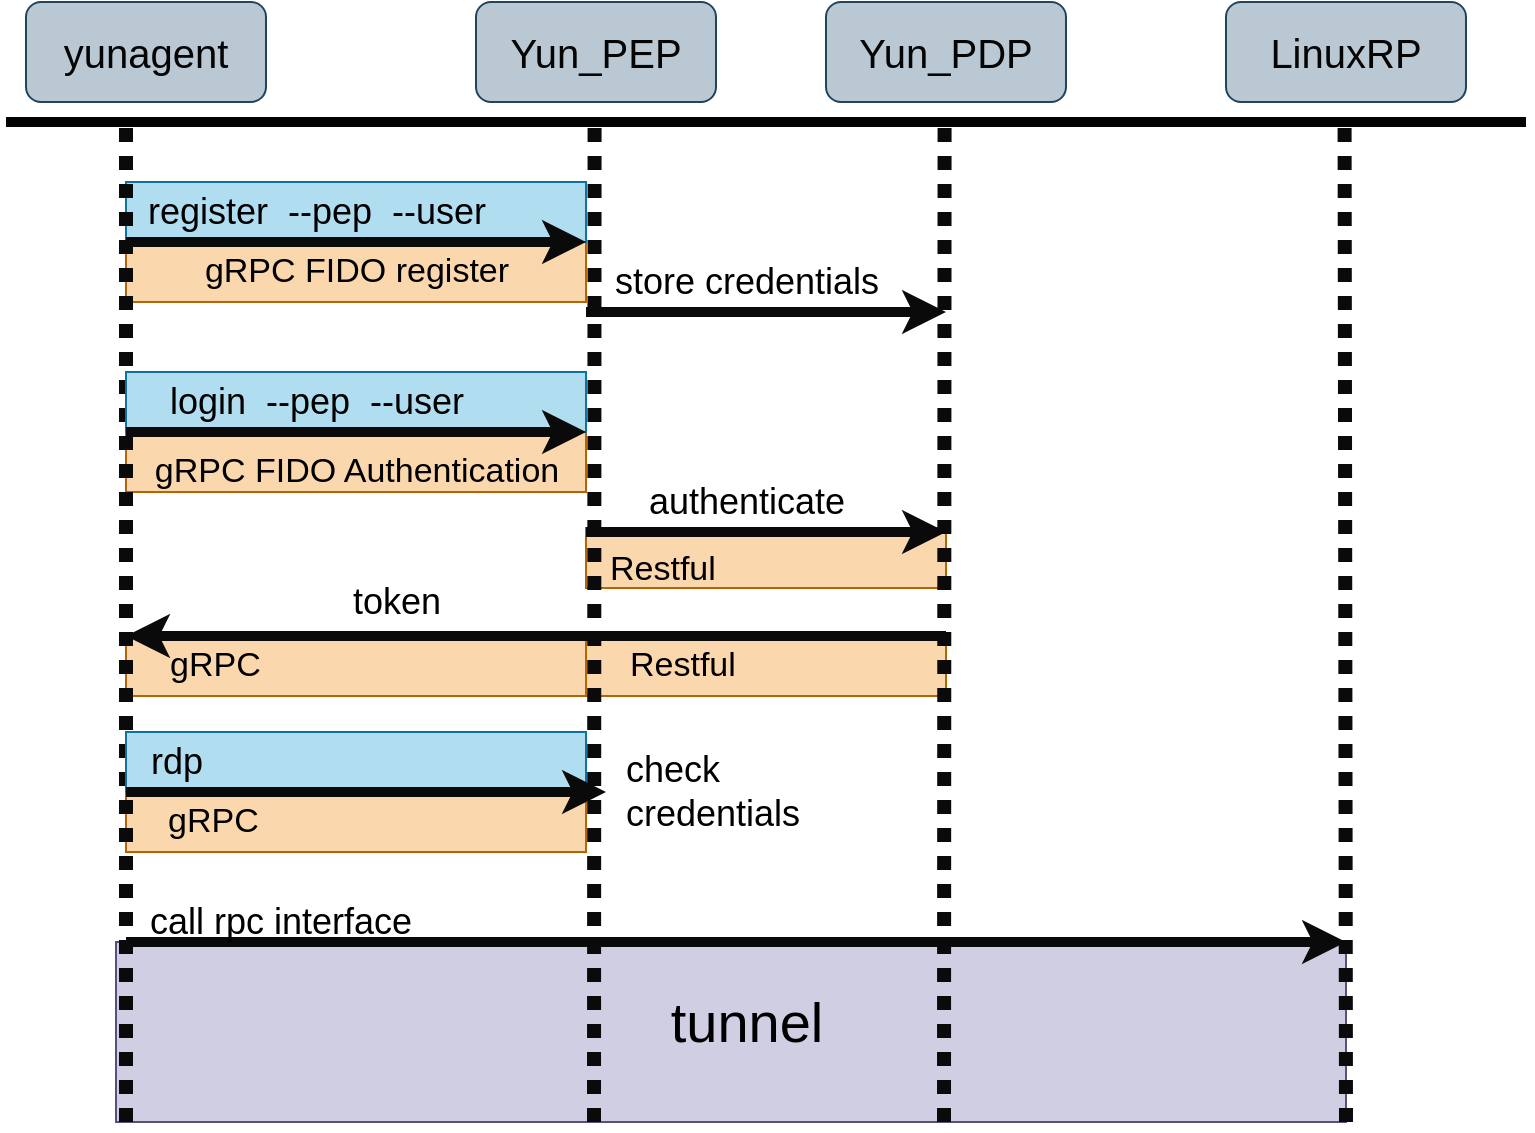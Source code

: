 <mxfile>
    <diagram id="Wh-ehg3H5ILuNnyWzL6W" name="Page-1">
        <mxGraphModel dx="1019" dy="591" grid="1" gridSize="10" guides="1" tooltips="1" connect="1" arrows="1" fold="1" page="1" pageScale="1" pageWidth="850" pageHeight="1100" background="#FFFFFF" math="0" shadow="0">
            <root>
                <mxCell id="0"/>
                <mxCell id="1" parent="0"/>
                <mxCell id="46" value="" style="group" vertex="1" connectable="0" parent="1">
                    <mxGeometry x="130" y="435" width="230" height="30" as="geometry"/>
                </mxCell>
                <mxCell id="47" value="　" style="rounded=0;whiteSpace=wrap;html=1;fontSize=18;fillColor=#fad7ac;strokeColor=#b46504;align=left;" vertex="1" parent="46">
                    <mxGeometry width="230" height="30" as="geometry"/>
                </mxCell>
                <mxCell id="48" value="&lt;div style=&quot;&quot;&gt;&lt;span style=&quot;font-size: 17px; color: rgb(0, 0, 0); background-color: initial;&quot;&gt;gRPC&lt;/span&gt;&lt;/div&gt;" style="text;html=1;align=left;verticalAlign=middle;resizable=0;points=[];autosize=1;strokeColor=none;fillColor=none;" vertex="1" parent="46">
                    <mxGeometry x="19.167" width="70" height="30" as="geometry"/>
                </mxCell>
                <mxCell id="45" value="" style="group" vertex="1" connectable="0" parent="1">
                    <mxGeometry x="130" y="357" width="240" height="30" as="geometry"/>
                </mxCell>
                <mxCell id="35" value="　" style="rounded=0;whiteSpace=wrap;html=1;fontSize=18;fillColor=#fad7ac;strokeColor=#b46504;align=left;" parent="45" vertex="1">
                    <mxGeometry width="240" height="30" as="geometry"/>
                </mxCell>
                <mxCell id="36" value="&lt;div style=&quot;&quot;&gt;&lt;span style=&quot;font-size: 17px; color: rgb(0, 0, 0); background-color: initial;&quot;&gt;gRPC&lt;/span&gt;&lt;/div&gt;" style="text;html=1;align=left;verticalAlign=middle;resizable=0;points=[];autosize=1;strokeColor=none;fillColor=none;" parent="45" vertex="1">
                    <mxGeometry x="20" width="70" height="30" as="geometry"/>
                </mxCell>
                <mxCell id="43" value="　" style="rounded=0;whiteSpace=wrap;html=1;fontSize=18;fillColor=#d0cee2;strokeColor=#56517e;align=left;" parent="1" vertex="1">
                    <mxGeometry x="125" y="510" width="615" height="90" as="geometry"/>
                </mxCell>
                <mxCell id="33" value="　" style="rounded=0;whiteSpace=wrap;html=1;fontSize=18;fillColor=#fad7ac;strokeColor=#b46504;align=left;" parent="1" vertex="1">
                    <mxGeometry x="360" y="357" width="180" height="30" as="geometry"/>
                </mxCell>
                <mxCell id="30" value="　" style="rounded=0;whiteSpace=wrap;html=1;fontSize=18;fillColor=#fad7ac;strokeColor=#b46504;align=left;" parent="1" vertex="1">
                    <mxGeometry x="360" y="303" width="180" height="30" as="geometry"/>
                </mxCell>
                <mxCell id="23" value="　" style="rounded=0;whiteSpace=wrap;html=1;fontSize=18;fillColor=#fad7ac;strokeColor=#b46504;align=left;" parent="1" vertex="1">
                    <mxGeometry x="130" y="255" width="230" height="30" as="geometry"/>
                </mxCell>
                <mxCell id="15" value="　" style="rounded=0;whiteSpace=wrap;html=1;fontSize=18;fillColor=#fad7ac;strokeColor=#b46504;align=left;" parent="1" vertex="1">
                    <mxGeometry x="130" y="160" width="230" height="30" as="geometry"/>
                </mxCell>
                <mxCell id="13" value="　" style="rounded=0;whiteSpace=wrap;html=1;fontSize=18;fillColor=#b1ddf0;strokeColor=#10739e;align=left;" parent="1" vertex="1">
                    <mxGeometry x="130" y="130" width="230" height="30" as="geometry"/>
                </mxCell>
                <mxCell id="2" value="&lt;font style=&quot;font-size: 20px;&quot; color=&quot;#050505&quot;&gt;yunagent&lt;/font&gt;" style="rounded=1;whiteSpace=wrap;html=1;fillColor=#bac8d3;strokeColor=#23445d;" parent="1" vertex="1">
                    <mxGeometry x="80" y="40" width="120" height="50" as="geometry"/>
                </mxCell>
                <mxCell id="3" value="" style="endArrow=none;html=1;fontSize=16;strokeWidth=5;strokeColor=#030303;" parent="1" edge="1">
                    <mxGeometry width="50" height="50" relative="1" as="geometry">
                        <mxPoint x="70" y="100" as="sourcePoint"/>
                        <mxPoint x="830" y="100" as="targetPoint"/>
                    </mxGeometry>
                </mxCell>
                <mxCell id="4" value="&lt;font style=&quot;font-size: 20px;&quot; color=&quot;#050505&quot;&gt;Yun_PEP&lt;/font&gt;" style="rounded=1;whiteSpace=wrap;html=1;fillColor=#bac8d3;strokeColor=#23445d;" parent="1" vertex="1">
                    <mxGeometry x="305" y="40" width="120" height="50" as="geometry"/>
                </mxCell>
                <mxCell id="5" value="&lt;font style=&quot;font-size: 20px;&quot; color=&quot;#050505&quot;&gt;Yun_PDP&lt;/font&gt;" style="rounded=1;whiteSpace=wrap;html=1;fillColor=#bac8d3;strokeColor=#23445d;" parent="1" vertex="1">
                    <mxGeometry x="480" y="40" width="120" height="50" as="geometry"/>
                </mxCell>
                <mxCell id="6" value="&lt;font style=&quot;font-size: 20px;&quot; color=&quot;#050505&quot;&gt;LinuxRP&lt;/font&gt;" style="rounded=1;whiteSpace=wrap;html=1;fillColor=#bac8d3;strokeColor=#23445d;" parent="1" vertex="1">
                    <mxGeometry x="680" y="40" width="120" height="50" as="geometry"/>
                </mxCell>
                <mxCell id="7" value="" style="endArrow=none;dashed=1;html=1;dashPattern=1 1;strokeWidth=7;fontSize=16;strokeColor=#0A0A0A;" parent="1" edge="1">
                    <mxGeometry width="50" height="50" relative="1" as="geometry">
                        <mxPoint x="130" y="600" as="sourcePoint"/>
                        <mxPoint x="130.0" y="100" as="targetPoint"/>
                    </mxGeometry>
                </mxCell>
                <mxCell id="8" value="" style="endArrow=none;dashed=1;html=1;dashPattern=1 1;strokeWidth=7;fontSize=16;strokeColor=#0A0A0A;" parent="1" edge="1">
                    <mxGeometry width="50" height="50" relative="1" as="geometry">
                        <mxPoint x="364" y="600" as="sourcePoint"/>
                        <mxPoint x="364.29" y="100.0" as="targetPoint"/>
                    </mxGeometry>
                </mxCell>
                <mxCell id="9" value="" style="endArrow=none;dashed=1;html=1;dashPattern=1 1;strokeWidth=7;fontSize=16;strokeColor=#0A0A0A;" parent="1" edge="1">
                    <mxGeometry width="50" height="50" relative="1" as="geometry">
                        <mxPoint x="539" y="600" as="sourcePoint"/>
                        <mxPoint x="539.29" y="100.0" as="targetPoint"/>
                    </mxGeometry>
                </mxCell>
                <mxCell id="10" value="" style="endArrow=none;dashed=1;html=1;dashPattern=1 1;strokeWidth=7;fontSize=16;strokeColor=#0A0A0A;" parent="1" edge="1">
                    <mxGeometry width="50" height="50" relative="1" as="geometry">
                        <mxPoint x="740" y="600" as="sourcePoint"/>
                        <mxPoint x="739.29" y="100.0" as="targetPoint"/>
                    </mxGeometry>
                </mxCell>
                <mxCell id="11" value="" style="endArrow=classic;html=1;strokeColor=#0A0A0A;strokeWidth=5;fontSize=20;fontColor=#050505;entryX=1;entryY=1;entryDx=0;entryDy=0;" parent="1" target="13" edge="1">
                    <mxGeometry width="50" height="50" relative="1" as="geometry">
                        <mxPoint x="130" y="160" as="sourcePoint"/>
                        <mxPoint x="350" y="160" as="targetPoint"/>
                    </mxGeometry>
                </mxCell>
                <mxCell id="12" value="&lt;font style=&quot;&quot;&gt;&lt;font style=&quot;font-size: 18px;&quot; color=&quot;#000000&quot;&gt;register&amp;nbsp; --pep&amp;nbsp; --user&lt;/font&gt;&lt;br&gt;&lt;/font&gt;" style="text;html=1;align=center;verticalAlign=middle;resizable=0;points=[];autosize=1;strokeColor=none;fillColor=none;" parent="1" vertex="1">
                    <mxGeometry x="130" y="125" width="190" height="40" as="geometry"/>
                </mxCell>
                <mxCell id="16" value="&lt;font style=&quot;&quot;&gt;&lt;font style=&quot;font-size: 17px;&quot; color=&quot;#000000&quot;&gt;gRPC FIDO register&lt;/font&gt;&lt;br&gt;&lt;/font&gt;" style="text;html=1;align=center;verticalAlign=middle;resizable=0;points=[];autosize=1;strokeColor=none;fillColor=none;" parent="1" vertex="1">
                    <mxGeometry x="155" y="160" width="180" height="30" as="geometry"/>
                </mxCell>
                <mxCell id="17" value="" style="endArrow=classic;html=1;strokeColor=#0A0A0A;strokeWidth=5;fontSize=20;fontColor=#050505;" parent="1" edge="1">
                    <mxGeometry width="50" height="50" relative="1" as="geometry">
                        <mxPoint x="360" y="195" as="sourcePoint"/>
                        <mxPoint x="540" y="195" as="targetPoint"/>
                    </mxGeometry>
                </mxCell>
                <mxCell id="18" value="&lt;div style=&quot;text-align: left;&quot;&gt;&lt;span style=&quot;font-size: 18px; color: rgb(0, 0, 0); background-color: initial;&quot;&gt;store credentials&lt;/span&gt;&lt;/div&gt;" style="text;html=1;align=center;verticalAlign=middle;resizable=0;points=[];autosize=1;strokeColor=none;fillColor=none;" parent="1" vertex="1">
                    <mxGeometry x="360" y="160" width="160" height="40" as="geometry"/>
                </mxCell>
                <mxCell id="19" value="　" style="rounded=0;whiteSpace=wrap;html=1;fontSize=18;fillColor=#b1ddf0;strokeColor=#10739e;align=left;" parent="1" vertex="1">
                    <mxGeometry x="130" y="225" width="230" height="30" as="geometry"/>
                </mxCell>
                <mxCell id="20" value="&lt;font style=&quot;&quot;&gt;&lt;font style=&quot;font-size: 18px;&quot; color=&quot;#000000&quot;&gt;login&amp;nbsp; --pep&amp;nbsp; --user&lt;/font&gt;&lt;br&gt;&lt;/font&gt;" style="text;html=1;align=center;verticalAlign=middle;resizable=0;points=[];autosize=1;strokeColor=none;fillColor=none;" parent="1" vertex="1">
                    <mxGeometry x="140" y="220" width="170" height="40" as="geometry"/>
                </mxCell>
                <mxCell id="21" value="&lt;font style=&quot;&quot;&gt;&lt;font style=&quot;font-size: 17px;&quot; color=&quot;#000000&quot;&gt;gRPC FIDO Authentication&lt;/font&gt;&lt;br&gt;&lt;/font&gt;" style="text;html=1;align=center;verticalAlign=middle;resizable=0;points=[];autosize=1;strokeColor=none;fillColor=none;" parent="1" vertex="1">
                    <mxGeometry x="130" y="260" width="230" height="30" as="geometry"/>
                </mxCell>
                <mxCell id="22" value="" style="endArrow=classic;html=1;strokeColor=#0A0A0A;strokeWidth=5;fontSize=20;fontColor=#050505;entryX=1;entryY=1;entryDx=0;entryDy=0;" parent="1" edge="1">
                    <mxGeometry width="50" height="50" relative="1" as="geometry">
                        <mxPoint x="130" y="255" as="sourcePoint"/>
                        <mxPoint x="360.0" y="255" as="targetPoint"/>
                    </mxGeometry>
                </mxCell>
                <mxCell id="24" value="" style="endArrow=classic;html=1;strokeColor=#0A0A0A;strokeWidth=5;fontSize=20;fontColor=#050505;" parent="1" edge="1">
                    <mxGeometry width="50" height="50" relative="1" as="geometry">
                        <mxPoint x="360" y="305" as="sourcePoint"/>
                        <mxPoint x="540" y="305" as="targetPoint"/>
                    </mxGeometry>
                </mxCell>
                <mxCell id="25" value="&lt;div style=&quot;text-align: left;&quot;&gt;&lt;span style=&quot;font-size: 18px; color: rgb(0, 0, 0); background-color: initial;&quot;&gt;authenticate&lt;/span&gt;&lt;/div&gt;" style="text;html=1;align=center;verticalAlign=middle;resizable=0;points=[];autosize=1;strokeColor=none;fillColor=none;" parent="1" vertex="1">
                    <mxGeometry x="380" y="270" width="120" height="40" as="geometry"/>
                </mxCell>
                <mxCell id="26" value="" style="endArrow=classic;html=1;strokeColor=#0A0A0A;strokeWidth=5;fontSize=20;fontColor=#050505;" parent="1" edge="1">
                    <mxGeometry width="50" height="50" relative="1" as="geometry">
                        <mxPoint x="540" y="357" as="sourcePoint"/>
                        <mxPoint x="130" y="357" as="targetPoint"/>
                    </mxGeometry>
                </mxCell>
                <mxCell id="27" value="&lt;div style=&quot;text-align: left;&quot;&gt;&lt;span style=&quot;font-size: 18px; color: rgb(0, 0, 0); background-color: initial;&quot;&gt;token&lt;/span&gt;&lt;/div&gt;" style="text;html=1;align=center;verticalAlign=middle;resizable=0;points=[];autosize=1;strokeColor=none;fillColor=none;" parent="1" vertex="1">
                    <mxGeometry x="230" y="320" width="70" height="40" as="geometry"/>
                </mxCell>
                <mxCell id="29" value="&lt;div style=&quot;&quot;&gt;&lt;span style=&quot;font-size: 17px; color: rgb(0, 0, 0); background-color: initial;&quot;&gt;Restful&lt;/span&gt;&lt;/div&gt;" style="text;html=1;align=left;verticalAlign=middle;resizable=0;points=[];autosize=1;strokeColor=none;fillColor=none;" parent="1" vertex="1">
                    <mxGeometry x="370" y="309" width="80" height="30" as="geometry"/>
                </mxCell>
                <mxCell id="34" value="&lt;div style=&quot;&quot;&gt;&lt;span style=&quot;font-size: 17px; color: rgb(0, 0, 0); background-color: initial;&quot;&gt;Restful&lt;/span&gt;&lt;/div&gt;" style="text;html=1;align=left;verticalAlign=middle;resizable=0;points=[];autosize=1;strokeColor=none;fillColor=none;" parent="1" vertex="1">
                    <mxGeometry x="380" y="357" width="80" height="30" as="geometry"/>
                </mxCell>
                <mxCell id="37" value="　" style="rounded=0;whiteSpace=wrap;html=1;fontSize=18;fillColor=#b1ddf0;strokeColor=#10739e;align=left;" parent="1" vertex="1">
                    <mxGeometry x="130" y="405" width="230" height="30" as="geometry"/>
                </mxCell>
                <mxCell id="38" value="&lt;font style=&quot;&quot;&gt;&lt;font color=&quot;#000000&quot;&gt;&lt;span style=&quot;font-size: 18px;&quot;&gt;rdp&lt;/span&gt;&lt;/font&gt;&lt;br&gt;&lt;/font&gt;" style="text;html=1;align=center;verticalAlign=middle;resizable=0;points=[];autosize=1;strokeColor=none;fillColor=none;" parent="1" vertex="1">
                    <mxGeometry x="130" y="400" width="50" height="40" as="geometry"/>
                </mxCell>
                <mxCell id="39" value="" style="endArrow=classic;html=1;strokeColor=#0A0A0A;strokeWidth=5;fontSize=20;fontColor=#050505;" parent="1" edge="1">
                    <mxGeometry width="50" height="50" relative="1" as="geometry">
                        <mxPoint x="130" y="435" as="sourcePoint"/>
                        <mxPoint x="370" y="435" as="targetPoint"/>
                    </mxGeometry>
                </mxCell>
                <mxCell id="42" value="" style="endArrow=classic;html=1;strokeColor=#0A0A0A;strokeWidth=5;fontSize=20;fontColor=#050505;" parent="1" edge="1">
                    <mxGeometry width="50" height="50" relative="1" as="geometry">
                        <mxPoint x="130" y="510" as="sourcePoint"/>
                        <mxPoint x="740" y="510" as="targetPoint"/>
                    </mxGeometry>
                </mxCell>
                <mxCell id="44" value="&lt;font style=&quot;&quot;&gt;&lt;font style=&quot;font-size: 28px;&quot; color=&quot;#000000&quot;&gt;tunnel&lt;/font&gt;&lt;br&gt;&lt;/font&gt;" style="text;html=1;align=center;verticalAlign=middle;resizable=0;points=[];autosize=1;strokeColor=none;fillColor=none;" parent="1" vertex="1">
                    <mxGeometry x="390" y="525" width="100" height="50" as="geometry"/>
                </mxCell>
                <mxCell id="50" value="&lt;div style=&quot;&quot;&gt;&lt;span style=&quot;font-size: 18px; color: rgb(0, 0, 0); background-color: initial;&quot;&gt;check&amp;nbsp;&lt;/span&gt;&lt;/div&gt;&lt;span style=&quot;color: rgb(0, 0, 0); font-size: 18px;&quot;&gt;credentials&lt;/span&gt;" style="text;html=1;align=left;verticalAlign=middle;resizable=0;points=[];autosize=1;strokeColor=none;fillColor=none;" vertex="1" parent="1">
                    <mxGeometry x="377.5" y="405" width="110" height="60" as="geometry"/>
                </mxCell>
                <mxCell id="51" value="&lt;div style=&quot;&quot;&gt;&lt;font color=&quot;#000000&quot;&gt;&lt;span style=&quot;font-size: 18px;&quot;&gt;call rpc interface&lt;/span&gt;&lt;/font&gt;&lt;/div&gt;" style="text;html=1;align=left;verticalAlign=middle;resizable=0;points=[];autosize=1;strokeColor=none;fillColor=none;" vertex="1" parent="1">
                    <mxGeometry x="140" y="480" width="150" height="40" as="geometry"/>
                </mxCell>
            </root>
        </mxGraphModel>
    </diagram>
</mxfile>
